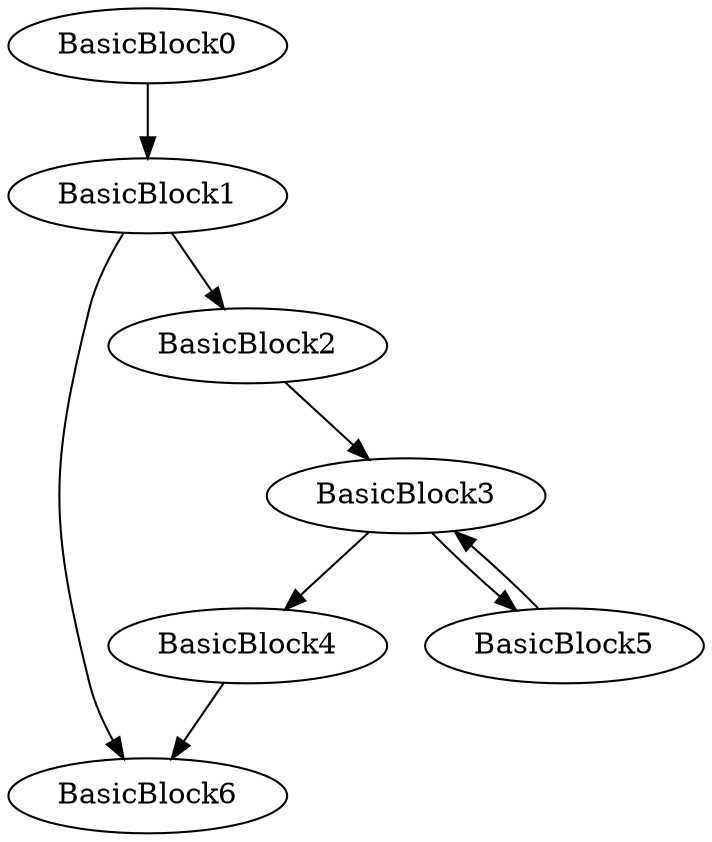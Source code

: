 digraph{
BasicBlock4 -> BasicBlock6
BasicBlock1 -> BasicBlock6
BasicBlock3 -> BasicBlock4
BasicBlock0 -> BasicBlock1
BasicBlock2 -> BasicBlock3
BasicBlock5 -> BasicBlock3
BasicBlock0
BasicBlock1 -> BasicBlock2
BasicBlock3 -> BasicBlock5
}
